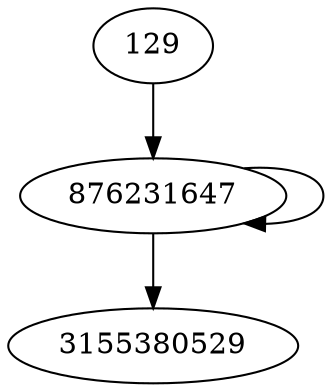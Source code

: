 digraph  {
129;
876231647;
3155380529;
129 -> 876231647;
876231647 -> 3155380529;
876231647 -> 876231647;
}
